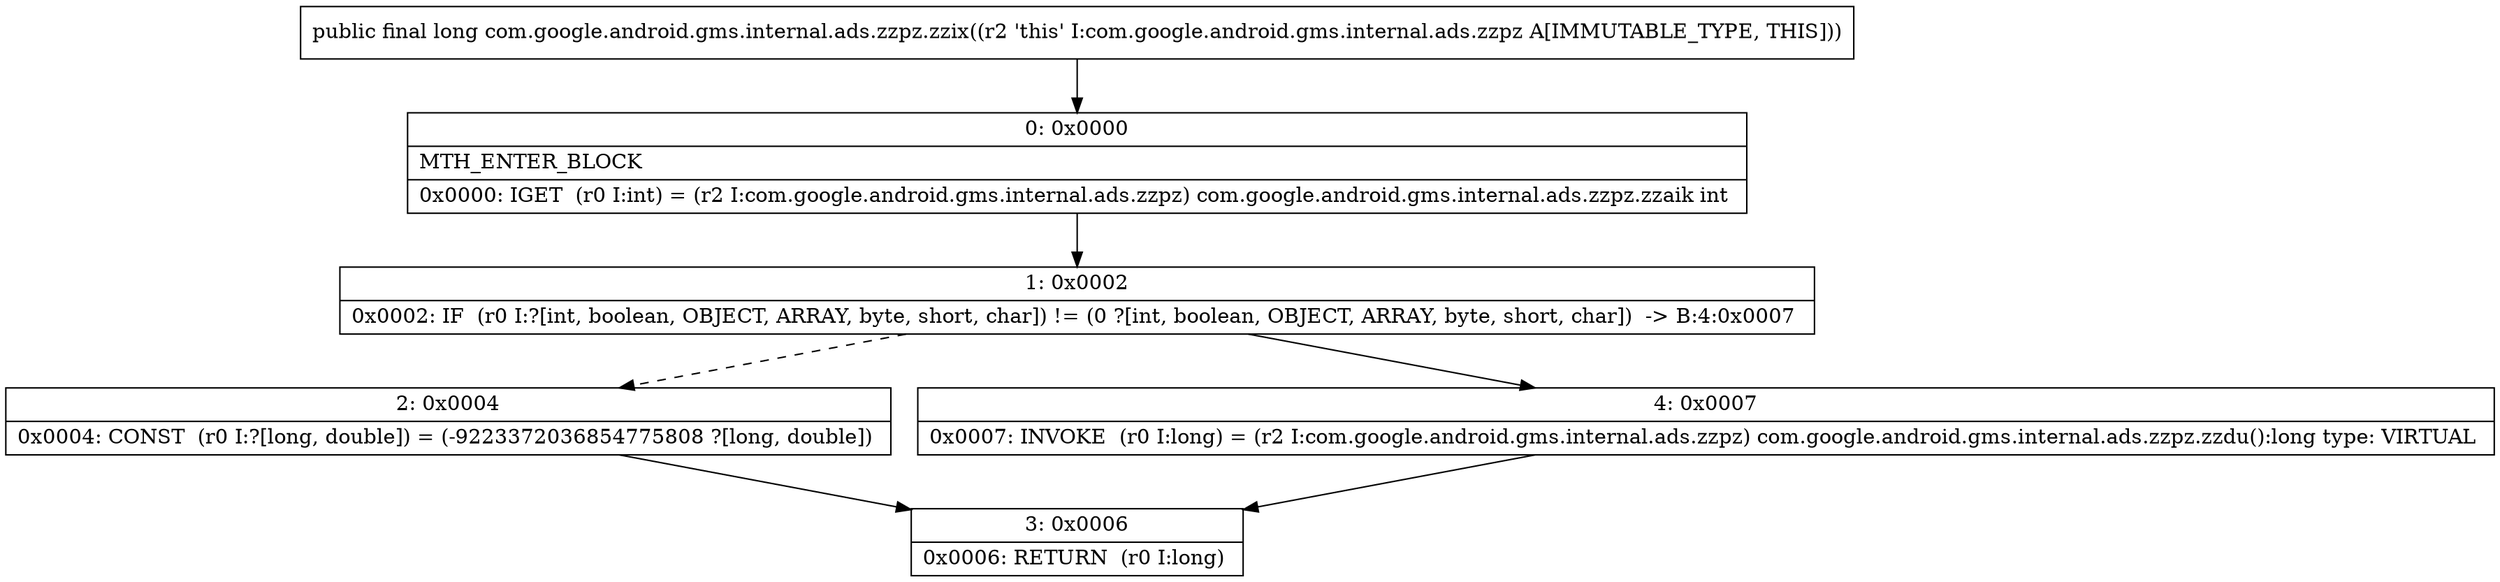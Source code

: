 digraph "CFG forcom.google.android.gms.internal.ads.zzpz.zzix()J" {
Node_0 [shape=record,label="{0\:\ 0x0000|MTH_ENTER_BLOCK\l|0x0000: IGET  (r0 I:int) = (r2 I:com.google.android.gms.internal.ads.zzpz) com.google.android.gms.internal.ads.zzpz.zzaik int \l}"];
Node_1 [shape=record,label="{1\:\ 0x0002|0x0002: IF  (r0 I:?[int, boolean, OBJECT, ARRAY, byte, short, char]) != (0 ?[int, boolean, OBJECT, ARRAY, byte, short, char])  \-\> B:4:0x0007 \l}"];
Node_2 [shape=record,label="{2\:\ 0x0004|0x0004: CONST  (r0 I:?[long, double]) = (\-9223372036854775808 ?[long, double]) \l}"];
Node_3 [shape=record,label="{3\:\ 0x0006|0x0006: RETURN  (r0 I:long) \l}"];
Node_4 [shape=record,label="{4\:\ 0x0007|0x0007: INVOKE  (r0 I:long) = (r2 I:com.google.android.gms.internal.ads.zzpz) com.google.android.gms.internal.ads.zzpz.zzdu():long type: VIRTUAL \l}"];
MethodNode[shape=record,label="{public final long com.google.android.gms.internal.ads.zzpz.zzix((r2 'this' I:com.google.android.gms.internal.ads.zzpz A[IMMUTABLE_TYPE, THIS])) }"];
MethodNode -> Node_0;
Node_0 -> Node_1;
Node_1 -> Node_2[style=dashed];
Node_1 -> Node_4;
Node_2 -> Node_3;
Node_4 -> Node_3;
}

